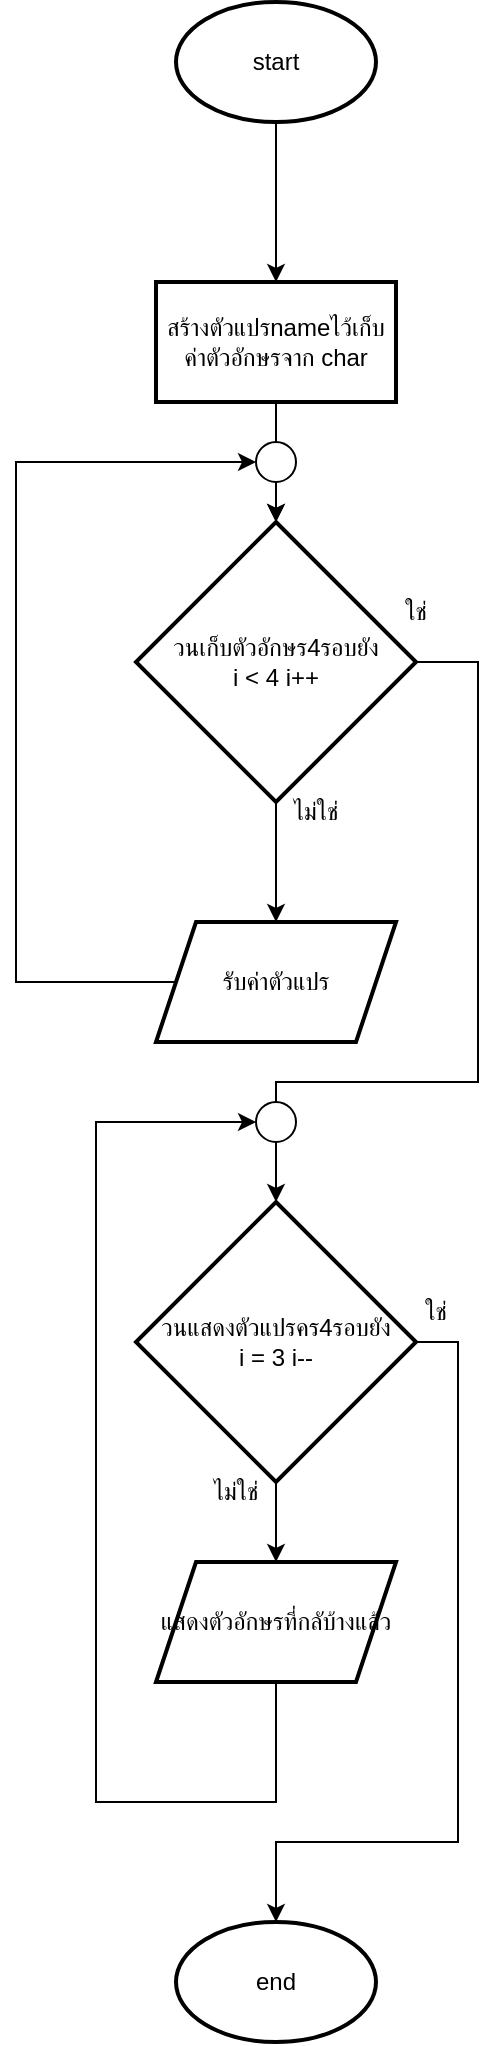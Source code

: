 <mxfile version="24.9.1">
  <diagram name="Page-1" id="xXW7Iowg2J5enS99t3Vi">
    <mxGraphModel dx="965" dy="510" grid="1" gridSize="10" guides="1" tooltips="1" connect="1" arrows="1" fold="1" page="1" pageScale="1" pageWidth="850" pageHeight="1100" math="0" shadow="0">
      <root>
        <mxCell id="0" />
        <mxCell id="1" parent="0" />
        <mxCell id="ZT5eCQuvuIAQpNcHkPVu-3" value="" style="edgeStyle=orthogonalEdgeStyle;rounded=0;orthogonalLoop=1;jettySize=auto;html=1;" edge="1" parent="1" source="ZT5eCQuvuIAQpNcHkPVu-1" target="ZT5eCQuvuIAQpNcHkPVu-2">
          <mxGeometry relative="1" as="geometry" />
        </mxCell>
        <mxCell id="ZT5eCQuvuIAQpNcHkPVu-1" value="start" style="strokeWidth=2;html=1;shape=mxgraph.flowchart.start_1;whiteSpace=wrap;" vertex="1" parent="1">
          <mxGeometry x="390" y="110" width="100" height="60" as="geometry" />
        </mxCell>
        <mxCell id="ZT5eCQuvuIAQpNcHkPVu-5" value="" style="edgeStyle=orthogonalEdgeStyle;rounded=0;orthogonalLoop=1;jettySize=auto;html=1;" edge="1" parent="1" source="ZT5eCQuvuIAQpNcHkPVu-2" target="ZT5eCQuvuIAQpNcHkPVu-4">
          <mxGeometry relative="1" as="geometry" />
        </mxCell>
        <mxCell id="ZT5eCQuvuIAQpNcHkPVu-2" value="สร้างตัวแปรnameไว้เก็บค่าตัวอักษรจาก char" style="whiteSpace=wrap;html=1;strokeWidth=2;" vertex="1" parent="1">
          <mxGeometry x="380" y="250" width="120" height="60" as="geometry" />
        </mxCell>
        <mxCell id="ZT5eCQuvuIAQpNcHkPVu-7" value="" style="edgeStyle=orthogonalEdgeStyle;rounded=0;orthogonalLoop=1;jettySize=auto;html=1;" edge="1" parent="1" source="ZT5eCQuvuIAQpNcHkPVu-4" target="ZT5eCQuvuIAQpNcHkPVu-6">
          <mxGeometry relative="1" as="geometry" />
        </mxCell>
        <mxCell id="ZT5eCQuvuIAQpNcHkPVu-13" style="edgeStyle=orthogonalEdgeStyle;rounded=0;orthogonalLoop=1;jettySize=auto;html=1;" edge="1" parent="1" source="ZT5eCQuvuIAQpNcHkPVu-4">
          <mxGeometry relative="1" as="geometry">
            <mxPoint x="440" y="710" as="targetPoint" />
            <Array as="points">
              <mxPoint x="541" y="440" />
              <mxPoint x="541" y="650" />
              <mxPoint x="440" y="650" />
            </Array>
          </mxGeometry>
        </mxCell>
        <mxCell id="ZT5eCQuvuIAQpNcHkPVu-4" value="วนเก็บตัวอักษร4รอบยัง&lt;div&gt;i &amp;lt; 4 i++&lt;/div&gt;" style="rhombus;whiteSpace=wrap;html=1;strokeWidth=2;" vertex="1" parent="1">
          <mxGeometry x="370" y="370" width="140" height="140" as="geometry" />
        </mxCell>
        <mxCell id="ZT5eCQuvuIAQpNcHkPVu-10" style="edgeStyle=orthogonalEdgeStyle;rounded=0;orthogonalLoop=1;jettySize=auto;html=1;exitX=0;exitY=0.5;exitDx=0;exitDy=0;entryX=0;entryY=0.5;entryDx=0;entryDy=0;entryPerimeter=0;" edge="1" parent="1" source="ZT5eCQuvuIAQpNcHkPVu-6" target="ZT5eCQuvuIAQpNcHkPVu-11">
          <mxGeometry relative="1" as="geometry">
            <mxPoint x="420" y="340" as="targetPoint" />
            <mxPoint x="370" y="600" as="sourcePoint" />
            <Array as="points">
              <mxPoint x="310" y="600" />
              <mxPoint x="310" y="340" />
            </Array>
          </mxGeometry>
        </mxCell>
        <mxCell id="ZT5eCQuvuIAQpNcHkPVu-6" value="รับค่าตัวแปร" style="shape=parallelogram;perimeter=parallelogramPerimeter;whiteSpace=wrap;html=1;fixedSize=1;strokeWidth=2;" vertex="1" parent="1">
          <mxGeometry x="380" y="570" width="120" height="60" as="geometry" />
        </mxCell>
        <mxCell id="ZT5eCQuvuIAQpNcHkPVu-8" value="ไม่ใช่" style="text;html=1;align=center;verticalAlign=middle;whiteSpace=wrap;rounded=0;" vertex="1" parent="1">
          <mxGeometry x="430" y="500" width="60" height="30" as="geometry" />
        </mxCell>
        <mxCell id="ZT5eCQuvuIAQpNcHkPVu-9" value="ใช่" style="text;html=1;align=center;verticalAlign=middle;whiteSpace=wrap;rounded=0;" vertex="1" parent="1">
          <mxGeometry x="480" y="400" width="60" height="30" as="geometry" />
        </mxCell>
        <mxCell id="ZT5eCQuvuIAQpNcHkPVu-12" value="" style="edgeStyle=orthogonalEdgeStyle;rounded=0;orthogonalLoop=1;jettySize=auto;html=1;" edge="1" parent="1" source="ZT5eCQuvuIAQpNcHkPVu-11" target="ZT5eCQuvuIAQpNcHkPVu-4">
          <mxGeometry relative="1" as="geometry" />
        </mxCell>
        <mxCell id="ZT5eCQuvuIAQpNcHkPVu-11" value="" style="verticalLabelPosition=bottom;verticalAlign=top;html=1;shape=mxgraph.flowchart.on-page_reference;" vertex="1" parent="1">
          <mxGeometry x="430" y="330" width="20" height="20" as="geometry" />
        </mxCell>
        <mxCell id="ZT5eCQuvuIAQpNcHkPVu-16" value="" style="edgeStyle=orthogonalEdgeStyle;rounded=0;orthogonalLoop=1;jettySize=auto;html=1;" edge="1" parent="1" source="ZT5eCQuvuIAQpNcHkPVu-14" target="ZT5eCQuvuIAQpNcHkPVu-15">
          <mxGeometry relative="1" as="geometry" />
        </mxCell>
        <mxCell id="ZT5eCQuvuIAQpNcHkPVu-20" style="edgeStyle=orthogonalEdgeStyle;rounded=0;orthogonalLoop=1;jettySize=auto;html=1;entryX=0.5;entryY=0;entryDx=0;entryDy=0;entryPerimeter=0;" edge="1" parent="1" source="ZT5eCQuvuIAQpNcHkPVu-14" target="ZT5eCQuvuIAQpNcHkPVu-22">
          <mxGeometry relative="1" as="geometry">
            <mxPoint x="440" y="1050" as="targetPoint" />
            <Array as="points">
              <mxPoint x="531" y="780" />
              <mxPoint x="531" y="1030" />
              <mxPoint x="440" y="1030" />
            </Array>
          </mxGeometry>
        </mxCell>
        <mxCell id="ZT5eCQuvuIAQpNcHkPVu-14" value="วนแสดงตัวแปรคร4รอบยัง&lt;div&gt;i = 3 i--&lt;/div&gt;" style="rhombus;whiteSpace=wrap;html=1;strokeWidth=2;" vertex="1" parent="1">
          <mxGeometry x="370" y="710" width="140" height="140" as="geometry" />
        </mxCell>
        <mxCell id="ZT5eCQuvuIAQpNcHkPVu-17" style="edgeStyle=orthogonalEdgeStyle;rounded=0;orthogonalLoop=1;jettySize=auto;html=1;entryX=0;entryY=0.5;entryDx=0;entryDy=0;entryPerimeter=0;" edge="1" parent="1" source="ZT5eCQuvuIAQpNcHkPVu-15" target="ZT5eCQuvuIAQpNcHkPVu-18">
          <mxGeometry relative="1" as="geometry">
            <mxPoint x="410" y="670" as="targetPoint" />
            <Array as="points">
              <mxPoint x="440" y="1010" />
              <mxPoint x="350" y="1010" />
              <mxPoint x="350" y="670" />
            </Array>
          </mxGeometry>
        </mxCell>
        <mxCell id="ZT5eCQuvuIAQpNcHkPVu-15" value="แสดงตัวอักษรที่กลับ้างแล้ว" style="shape=parallelogram;perimeter=parallelogramPerimeter;whiteSpace=wrap;html=1;fixedSize=1;strokeWidth=2;" vertex="1" parent="1">
          <mxGeometry x="380" y="890" width="120" height="60" as="geometry" />
        </mxCell>
        <mxCell id="ZT5eCQuvuIAQpNcHkPVu-18" value="" style="verticalLabelPosition=bottom;verticalAlign=top;html=1;shape=mxgraph.flowchart.on-page_reference;" vertex="1" parent="1">
          <mxGeometry x="430" y="660" width="20" height="20" as="geometry" />
        </mxCell>
        <mxCell id="ZT5eCQuvuIAQpNcHkPVu-19" value="ไม่ใช่" style="text;html=1;align=center;verticalAlign=middle;whiteSpace=wrap;rounded=0;" vertex="1" parent="1">
          <mxGeometry x="390" y="840" width="60" height="30" as="geometry" />
        </mxCell>
        <mxCell id="ZT5eCQuvuIAQpNcHkPVu-21" value="ใช่" style="text;html=1;align=center;verticalAlign=middle;whiteSpace=wrap;rounded=0;" vertex="1" parent="1">
          <mxGeometry x="490" y="750" width="60" height="30" as="geometry" />
        </mxCell>
        <mxCell id="ZT5eCQuvuIAQpNcHkPVu-22" value="end" style="strokeWidth=2;html=1;shape=mxgraph.flowchart.start_1;whiteSpace=wrap;" vertex="1" parent="1">
          <mxGeometry x="390" y="1070" width="100" height="60" as="geometry" />
        </mxCell>
      </root>
    </mxGraphModel>
  </diagram>
</mxfile>
